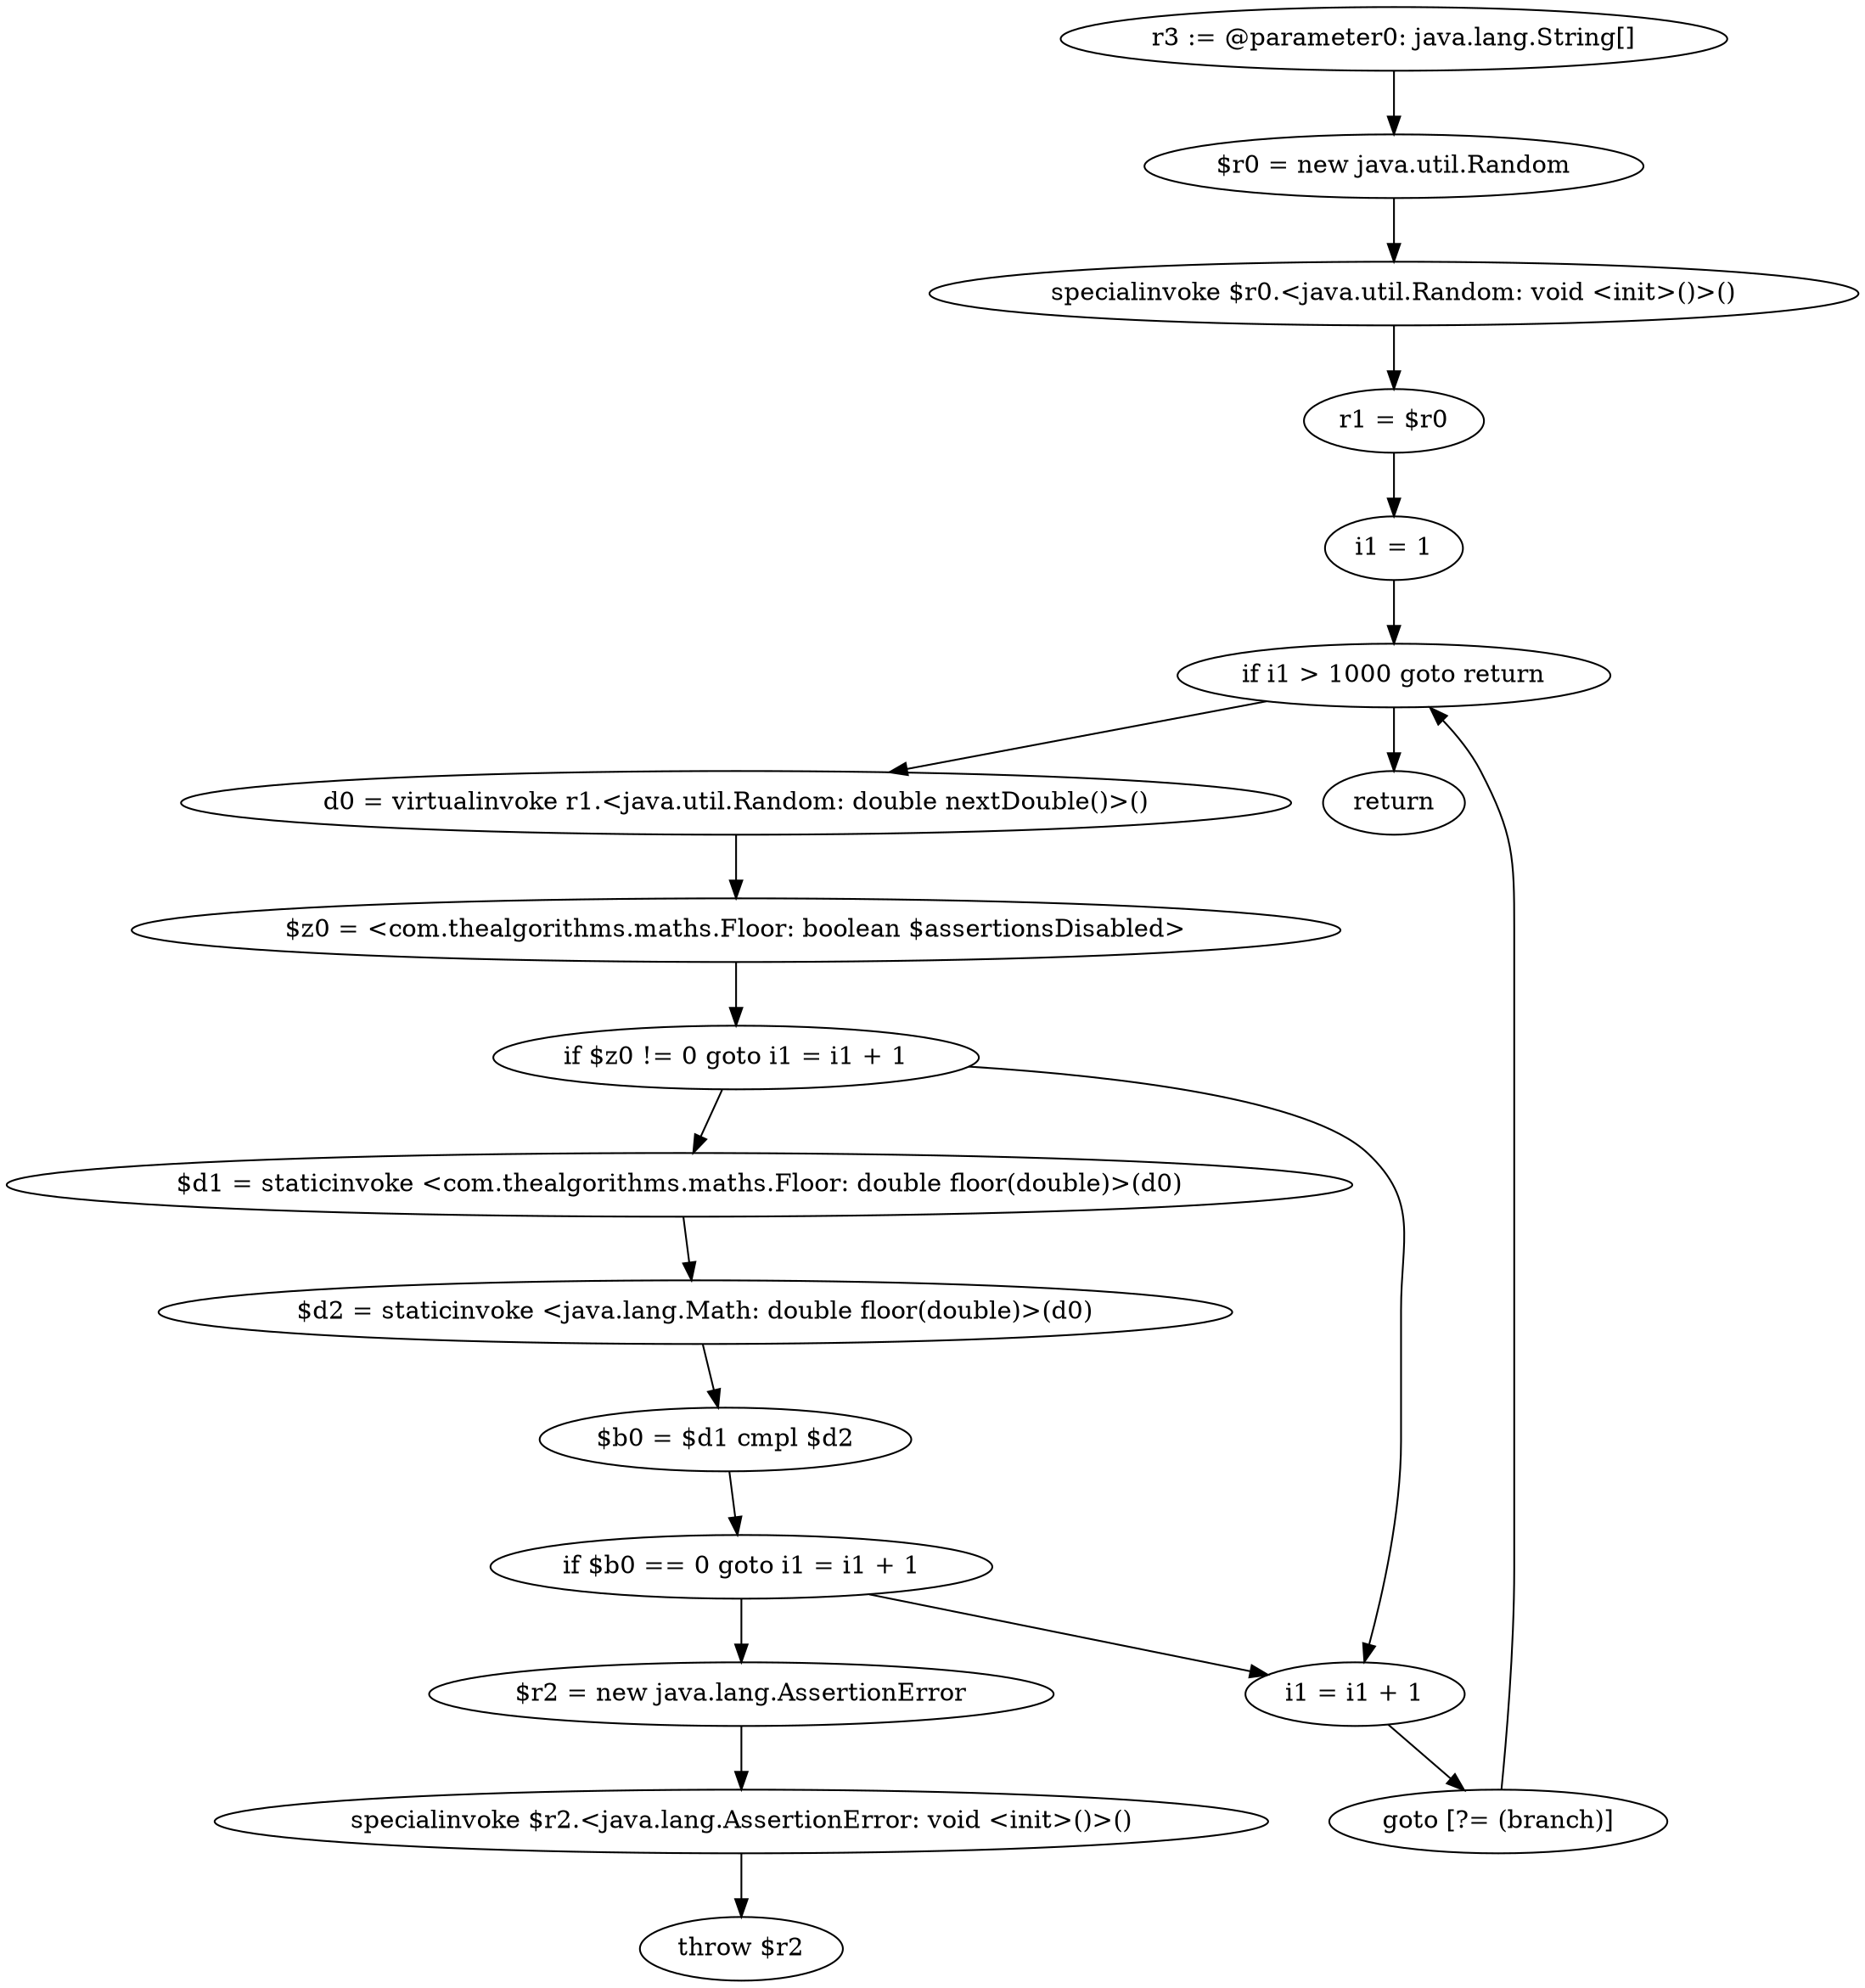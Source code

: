 digraph "unitGraph" {
    "r3 := @parameter0: java.lang.String[]"
    "$r0 = new java.util.Random"
    "specialinvoke $r0.<java.util.Random: void <init>()>()"
    "r1 = $r0"
    "i1 = 1"
    "if i1 > 1000 goto return"
    "d0 = virtualinvoke r1.<java.util.Random: double nextDouble()>()"
    "$z0 = <com.thealgorithms.maths.Floor: boolean $assertionsDisabled>"
    "if $z0 != 0 goto i1 = i1 + 1"
    "$d1 = staticinvoke <com.thealgorithms.maths.Floor: double floor(double)>(d0)"
    "$d2 = staticinvoke <java.lang.Math: double floor(double)>(d0)"
    "$b0 = $d1 cmpl $d2"
    "if $b0 == 0 goto i1 = i1 + 1"
    "$r2 = new java.lang.AssertionError"
    "specialinvoke $r2.<java.lang.AssertionError: void <init>()>()"
    "throw $r2"
    "i1 = i1 + 1"
    "goto [?= (branch)]"
    "return"
    "r3 := @parameter0: java.lang.String[]"->"$r0 = new java.util.Random";
    "$r0 = new java.util.Random"->"specialinvoke $r0.<java.util.Random: void <init>()>()";
    "specialinvoke $r0.<java.util.Random: void <init>()>()"->"r1 = $r0";
    "r1 = $r0"->"i1 = 1";
    "i1 = 1"->"if i1 > 1000 goto return";
    "if i1 > 1000 goto return"->"d0 = virtualinvoke r1.<java.util.Random: double nextDouble()>()";
    "if i1 > 1000 goto return"->"return";
    "d0 = virtualinvoke r1.<java.util.Random: double nextDouble()>()"->"$z0 = <com.thealgorithms.maths.Floor: boolean $assertionsDisabled>";
    "$z0 = <com.thealgorithms.maths.Floor: boolean $assertionsDisabled>"->"if $z0 != 0 goto i1 = i1 + 1";
    "if $z0 != 0 goto i1 = i1 + 1"->"$d1 = staticinvoke <com.thealgorithms.maths.Floor: double floor(double)>(d0)";
    "if $z0 != 0 goto i1 = i1 + 1"->"i1 = i1 + 1";
    "$d1 = staticinvoke <com.thealgorithms.maths.Floor: double floor(double)>(d0)"->"$d2 = staticinvoke <java.lang.Math: double floor(double)>(d0)";
    "$d2 = staticinvoke <java.lang.Math: double floor(double)>(d0)"->"$b0 = $d1 cmpl $d2";
    "$b0 = $d1 cmpl $d2"->"if $b0 == 0 goto i1 = i1 + 1";
    "if $b0 == 0 goto i1 = i1 + 1"->"$r2 = new java.lang.AssertionError";
    "if $b0 == 0 goto i1 = i1 + 1"->"i1 = i1 + 1";
    "$r2 = new java.lang.AssertionError"->"specialinvoke $r2.<java.lang.AssertionError: void <init>()>()";
    "specialinvoke $r2.<java.lang.AssertionError: void <init>()>()"->"throw $r2";
    "i1 = i1 + 1"->"goto [?= (branch)]";
    "goto [?= (branch)]"->"if i1 > 1000 goto return";
}
